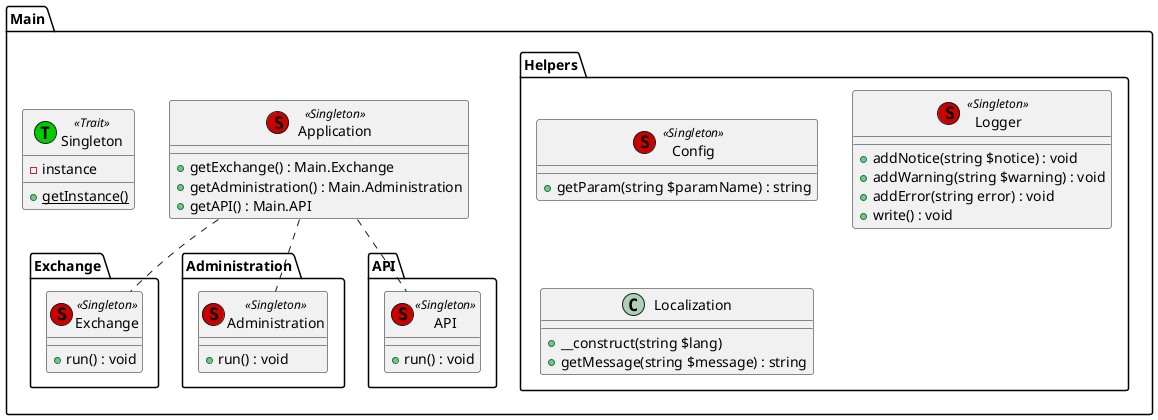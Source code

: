 @startuml

namespace Main{
    class Application << (S,#CC0000) Singleton >>{
        +getExchange() : Main.Exchange
        +getAdministration() : Main.Administration
        +getAPI() : Main.API
    }

    class Singleton << (T,#00CC00) Trait >>{
        -instance
        +{static}getInstance()
    }
}

namespace Main.Exchange{
    class Exchange << (S,#CC0000) Singleton >>{
        +run() : void
    }
}

namespace Main.Administration{
    class Administration << (S,#CC0000) Singleton >>{
        +run() : void
    }
}

namespace Main.API{
    class API << (S,#CC0000) Singleton >>{
        +run() : void
    }
}

namespace Main.Helpers{
    class Config << (S,#CC0000) Singleton >>{
        +getParam(string $paramName) : string
    }

    class Logger << (S,#CC0000) Singleton >>{
        +addNotice(string $notice) : void
        +addWarning(string $warning) : void
        +addError(string error) : void
        +write() : void
    }

    class Localization{
        +__construct(string $lang)
        +getMessage(string $message) : string
    }
}

Main.Application .. Main.Exchange.Exchange
Main.Application .. Main.Administration.Administration
Main.Application .. Main.API.API

@enduml